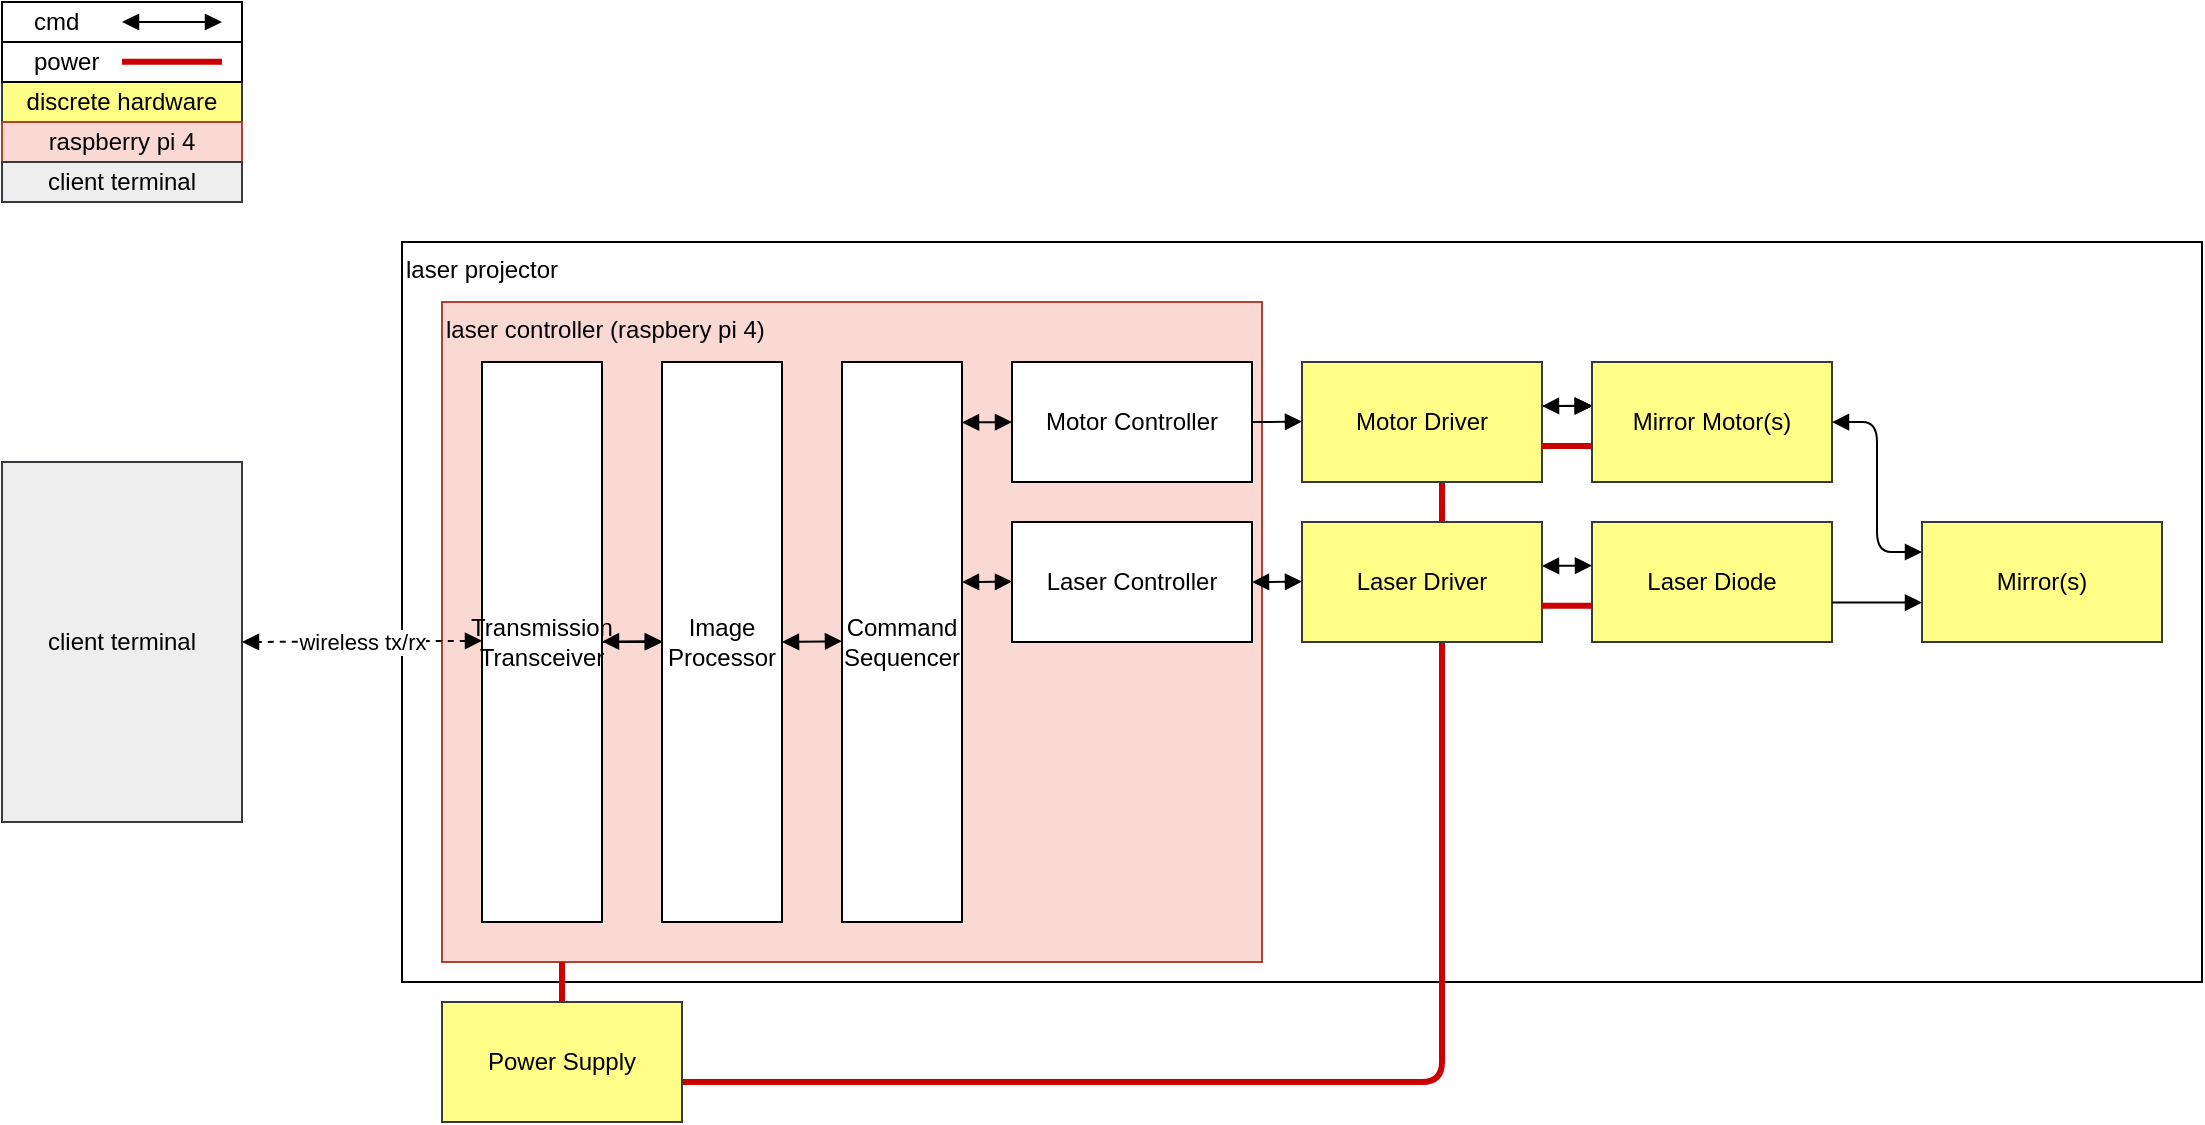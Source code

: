 <mxfile>
    <diagram id="2046acFo5O6Mica_T_tD" name="Page-1">
        <mxGraphModel dx="1600" dy="1302" grid="1" gridSize="10" guides="1" tooltips="1" connect="1" arrows="1" fold="1" page="1" pageScale="1" pageWidth="850" pageHeight="1100" math="0" shadow="0">
            <root>
                <mxCell id="0"/>
                <mxCell id="1" parent="0"/>
                <mxCell id="2" value="laser projector" style="rounded=0;whiteSpace=wrap;html=1;align=left;verticalAlign=top;" parent="1" vertex="1">
                    <mxGeometry x="320" y="179" width="900" height="370" as="geometry"/>
                </mxCell>
                <mxCell id="43" style="edgeStyle=elbowEdgeStyle;html=1;startArrow=none;startFill=0;endArrow=none;endFill=0;strokeColor=#CC0000;strokeWidth=3;" edge="1" parent="1" target="8">
                    <mxGeometry relative="1" as="geometry">
                        <mxPoint x="460" y="599" as="sourcePoint"/>
                        <mxPoint x="840" y="389" as="targetPoint"/>
                        <Array as="points">
                            <mxPoint x="840" y="499"/>
                        </Array>
                    </mxGeometry>
                </mxCell>
                <mxCell id="33" value="laser controller (raspbery pi 4)" style="rounded=0;whiteSpace=wrap;html=1;fillColor=#fad9d5;strokeColor=#ae4132;align=left;verticalAlign=top;" vertex="1" parent="1">
                    <mxGeometry x="340" y="209" width="410" height="330" as="geometry"/>
                </mxCell>
                <mxCell id="3" value="Laser Diode" style="rounded=0;whiteSpace=wrap;html=1;fillColor=#ffff88;strokeColor=#36393d;" vertex="1" parent="1">
                    <mxGeometry x="915" y="319" width="120" height="60" as="geometry"/>
                </mxCell>
                <mxCell id="4" value="Mirror(s)" style="rounded=0;whiteSpace=wrap;html=1;fillColor=#ffff88;strokeColor=#36393d;" vertex="1" parent="1">
                    <mxGeometry x="1080" y="319" width="120" height="60" as="geometry"/>
                </mxCell>
                <mxCell id="19" value="" style="edgeStyle=none;html=1;startArrow=block;startFill=1;endArrow=none;endFill=0;" edge="1" parent="1">
                    <mxGeometry relative="1" as="geometry">
                        <mxPoint x="915" y="261" as="sourcePoint"/>
                        <mxPoint x="890" y="261" as="targetPoint"/>
                    </mxGeometry>
                </mxCell>
                <mxCell id="20" value="" style="edgeStyle=none;html=1;startArrow=block;startFill=1;endArrow=none;endFill=0;" edge="1" parent="1">
                    <mxGeometry relative="1" as="geometry">
                        <mxPoint x="915" y="261" as="sourcePoint"/>
                        <mxPoint x="890" y="261" as="targetPoint"/>
                    </mxGeometry>
                </mxCell>
                <mxCell id="21" value="" style="edgeStyle=none;html=1;startArrow=block;startFill=1;endArrow=none;endFill=0;" edge="1" parent="1">
                    <mxGeometry relative="1" as="geometry">
                        <mxPoint x="915" y="261" as="sourcePoint"/>
                        <mxPoint x="890" y="261" as="targetPoint"/>
                    </mxGeometry>
                </mxCell>
                <mxCell id="25" value="" style="edgeStyle=elbowEdgeStyle;html=1;startArrow=block;startFill=1;endArrow=none;endFill=0;" edge="1" parent="1">
                    <mxGeometry relative="1" as="geometry">
                        <mxPoint x="915" y="261" as="sourcePoint"/>
                        <mxPoint x="890" y="261" as="targetPoint"/>
                    </mxGeometry>
                </mxCell>
                <mxCell id="5" value="Mirror Motor(s)" style="rounded=0;whiteSpace=wrap;html=1;fillColor=#ffff88;strokeColor=#36393d;" vertex="1" parent="1">
                    <mxGeometry x="915" y="239" width="120" height="60" as="geometry"/>
                </mxCell>
                <mxCell id="15" style="edgeStyle=none;html=1;exitX=0;exitY=0.5;exitDx=0;exitDy=0;entryX=0.892;entryY=0;entryDx=0;entryDy=0;entryPerimeter=0;startArrow=block;startFill=1;endArrow=block;endFill=1;" edge="1" parent="1" source="6" target="10">
                    <mxGeometry relative="1" as="geometry"/>
                </mxCell>
                <mxCell id="6" value="Motor Controller" style="rounded=0;whiteSpace=wrap;html=1;" vertex="1" parent="1">
                    <mxGeometry x="625" y="239" width="120" height="60" as="geometry"/>
                </mxCell>
                <mxCell id="7" value="Laser Driver" style="rounded=0;whiteSpace=wrap;html=1;fillColor=#ffff88;strokeColor=#36393d;" vertex="1" parent="1">
                    <mxGeometry x="770" y="319" width="120" height="60" as="geometry"/>
                </mxCell>
                <mxCell id="8" value="Motor Driver" style="rounded=0;whiteSpace=wrap;html=1;fillColor=#ffff88;strokeColor=#36393d;" vertex="1" parent="1">
                    <mxGeometry x="770" y="239" width="120" height="60" as="geometry"/>
                </mxCell>
                <mxCell id="9" value="Laser Controller" style="rounded=0;whiteSpace=wrap;html=1;" vertex="1" parent="1">
                    <mxGeometry x="625" y="319" width="120" height="60" as="geometry"/>
                </mxCell>
                <mxCell id="10" value="Command Sequencer" style="rounded=0;whiteSpace=wrap;html=1;flipV=1;flipH=0;direction=south;" vertex="1" parent="1">
                    <mxGeometry x="540" y="239" width="60" height="280" as="geometry"/>
                </mxCell>
                <mxCell id="36" value="" style="edgeStyle=elbowEdgeStyle;html=1;startArrow=block;startFill=1;endArrow=none;endFill=0;" edge="1" parent="1" source="11" target="12">
                    <mxGeometry relative="1" as="geometry"/>
                </mxCell>
                <mxCell id="37" value="" style="edgeStyle=elbowEdgeStyle;html=1;startArrow=block;startFill=1;endArrow=none;endFill=0;" edge="1" parent="1" source="11" target="12">
                    <mxGeometry relative="1" as="geometry"/>
                </mxCell>
                <mxCell id="11" value="Image Processor" style="rounded=0;whiteSpace=wrap;html=1;flipV=1;flipH=0;direction=south;" vertex="1" parent="1">
                    <mxGeometry x="450" y="239" width="60" height="280" as="geometry"/>
                </mxCell>
                <mxCell id="12" value="Transmission Transceiver" style="rounded=0;whiteSpace=wrap;html=1;flipV=1;flipH=0;direction=south;" vertex="1" parent="1">
                    <mxGeometry x="360" y="239" width="60" height="280" as="geometry"/>
                </mxCell>
                <mxCell id="17" style="edgeStyle=none;html=1;exitX=0;exitY=0.5;exitDx=0;exitDy=0;entryX=0.892;entryY=0;entryDx=0;entryDy=0;entryPerimeter=0;startArrow=block;startFill=1;endArrow=none;endFill=0;" edge="1" parent="1">
                    <mxGeometry relative="1" as="geometry">
                        <mxPoint x="770" y="268.8" as="sourcePoint"/>
                        <mxPoint x="745" y="269.04" as="targetPoint"/>
                    </mxGeometry>
                </mxCell>
                <mxCell id="18" style="edgeStyle=none;html=1;exitX=0;exitY=0.5;exitDx=0;exitDy=0;entryX=0.892;entryY=0;entryDx=0;entryDy=0;entryPerimeter=0;startArrow=block;startFill=1;endArrow=block;endFill=1;" edge="1" parent="1">
                    <mxGeometry relative="1" as="geometry">
                        <mxPoint x="915" y="260.8" as="sourcePoint"/>
                        <mxPoint x="890" y="261.04" as="targetPoint"/>
                    </mxGeometry>
                </mxCell>
                <mxCell id="22" style="edgeStyle=elbowEdgeStyle;html=1;exitX=0;exitY=0.25;exitDx=0;exitDy=0;entryX=0.892;entryY=0;entryDx=0;entryDy=0;entryPerimeter=0;startArrow=block;startFill=1;endArrow=block;endFill=1;" edge="1" parent="1" source="4">
                    <mxGeometry relative="1" as="geometry">
                        <mxPoint x="1060" y="268.8" as="sourcePoint"/>
                        <mxPoint x="1035" y="269.04" as="targetPoint"/>
                    </mxGeometry>
                </mxCell>
                <mxCell id="23" style="edgeStyle=none;html=1;exitX=0;exitY=0.671;exitDx=0;exitDy=0;entryX=0.892;entryY=0;entryDx=0;entryDy=0;entryPerimeter=0;startArrow=block;startFill=1;endArrow=none;endFill=0;exitPerimeter=0;" edge="1" parent="1" source="4">
                    <mxGeometry relative="1" as="geometry">
                        <mxPoint x="1060" y="359.0" as="sourcePoint"/>
                        <mxPoint x="1035" y="359.24" as="targetPoint"/>
                    </mxGeometry>
                </mxCell>
                <mxCell id="26" style="edgeStyle=none;html=1;exitX=0;exitY=0.5;exitDx=0;exitDy=0;entryX=0.892;entryY=0;entryDx=0;entryDy=0;entryPerimeter=0;startArrow=block;startFill=1;endArrow=block;endFill=1;" edge="1" parent="1">
                    <mxGeometry relative="1" as="geometry">
                        <mxPoint x="770" y="348.8" as="sourcePoint"/>
                        <mxPoint x="745" y="349.04" as="targetPoint"/>
                    </mxGeometry>
                </mxCell>
                <mxCell id="28" style="edgeStyle=none;html=1;exitX=0;exitY=0.5;exitDx=0;exitDy=0;entryX=0.892;entryY=0;entryDx=0;entryDy=0;entryPerimeter=0;startArrow=block;startFill=1;endArrow=block;endFill=1;" edge="1" parent="1">
                    <mxGeometry relative="1" as="geometry">
                        <mxPoint x="625" y="348.8" as="sourcePoint"/>
                        <mxPoint x="600" y="349.04" as="targetPoint"/>
                    </mxGeometry>
                </mxCell>
                <mxCell id="29" style="edgeStyle=none;html=1;exitX=0;exitY=0.5;exitDx=0;exitDy=0;entryX=0.5;entryY=0;entryDx=0;entryDy=0;startArrow=block;startFill=1;endArrow=block;endFill=1;" edge="1" parent="1" target="11">
                    <mxGeometry relative="1" as="geometry">
                        <mxPoint x="540" y="378.6" as="sourcePoint"/>
                        <mxPoint x="515" y="378.84" as="targetPoint"/>
                    </mxGeometry>
                </mxCell>
                <mxCell id="32" style="edgeStyle=none;html=1;exitX=0;exitY=0.5;exitDx=0;exitDy=0;startArrow=block;startFill=1;endArrow=block;endFill=1;" edge="1" parent="1" target="12">
                    <mxGeometry relative="1" as="geometry">
                        <mxPoint x="450" y="378.6" as="sourcePoint"/>
                        <mxPoint x="425" y="378.84" as="targetPoint"/>
                    </mxGeometry>
                </mxCell>
                <mxCell id="38" style="edgeStyle=none;html=1;exitX=0;exitY=0.5;exitDx=0;exitDy=0;entryX=0.892;entryY=0;entryDx=0;entryDy=0;entryPerimeter=0;startArrow=block;startFill=1;endArrow=block;endFill=1;" edge="1" parent="1">
                    <mxGeometry relative="1" as="geometry">
                        <mxPoint x="915" y="340.76" as="sourcePoint"/>
                        <mxPoint x="890" y="341.0" as="targetPoint"/>
                    </mxGeometry>
                </mxCell>
                <mxCell id="39" value="discrete hardware" style="rounded=0;whiteSpace=wrap;html=1;fillColor=#ffff88;strokeColor=#36393d;" vertex="1" parent="1">
                    <mxGeometry x="120" y="99" width="120" height="20" as="geometry"/>
                </mxCell>
                <mxCell id="41" style="edgeStyle=elbowEdgeStyle;html=1;exitX=0.5;exitY=0;exitDx=0;exitDy=0;startArrow=none;startFill=0;endArrow=none;endFill=0;strokeColor=#CC0000;strokeWidth=3;" edge="1" parent="1" source="40" target="33">
                    <mxGeometry relative="1" as="geometry"/>
                </mxCell>
                <mxCell id="40" value="Power Supply" style="rounded=0;whiteSpace=wrap;html=1;fillColor=#ffff88;strokeColor=#36393d;" vertex="1" parent="1">
                    <mxGeometry x="340" y="559" width="120" height="60" as="geometry"/>
                </mxCell>
                <mxCell id="47" style="edgeStyle=elbowEdgeStyle;html=1;exitX=1;exitY=0.5;exitDx=0;exitDy=0;startArrow=none;startFill=0;endArrow=none;endFill=0;strokeColor=#CC0000;strokeWidth=3;" edge="1" parent="1">
                    <mxGeometry relative="1" as="geometry">
                        <mxPoint x="890" y="360.83" as="sourcePoint"/>
                        <mxPoint x="915" y="360.83" as="targetPoint"/>
                    </mxGeometry>
                </mxCell>
                <mxCell id="48" style="edgeStyle=elbowEdgeStyle;html=1;exitX=1;exitY=0.5;exitDx=0;exitDy=0;startArrow=none;startFill=0;endArrow=none;endFill=0;strokeColor=#CC0000;strokeWidth=3;" edge="1" parent="1">
                    <mxGeometry relative="1" as="geometry">
                        <mxPoint x="890" y="281" as="sourcePoint"/>
                        <mxPoint x="915" y="281" as="targetPoint"/>
                    </mxGeometry>
                </mxCell>
                <mxCell id="49" value="power" style="rounded=0;whiteSpace=wrap;html=1;align=left;spacing=16;" vertex="1" parent="1">
                    <mxGeometry x="120" y="79" width="120" height="20" as="geometry"/>
                </mxCell>
                <mxCell id="50" style="edgeStyle=elbowEdgeStyle;html=1;startArrow=none;startFill=0;endArrow=none;endFill=0;strokeColor=#CC0000;strokeWidth=3;" edge="1" parent="1">
                    <mxGeometry relative="1" as="geometry">
                        <mxPoint x="180" y="88.86" as="sourcePoint"/>
                        <mxPoint x="230" y="88.86" as="targetPoint"/>
                        <Array as="points">
                            <mxPoint x="180" y="88.86"/>
                        </Array>
                    </mxGeometry>
                </mxCell>
                <mxCell id="52" value="cmd" style="rounded=0;whiteSpace=wrap;html=1;align=left;spacing=16;" vertex="1" parent="1">
                    <mxGeometry x="120" y="59" width="120" height="20" as="geometry"/>
                </mxCell>
                <mxCell id="54" style="edgeStyle=none;html=1;startArrow=block;startFill=1;endArrow=block;endFill=1;" edge="1" parent="1">
                    <mxGeometry relative="1" as="geometry">
                        <mxPoint x="230" y="69" as="sourcePoint"/>
                        <mxPoint x="180" y="69" as="targetPoint"/>
                    </mxGeometry>
                </mxCell>
                <mxCell id="55" value="raspberry pi 4" style="rounded=0;whiteSpace=wrap;html=1;fillColor=#fad9d5;strokeColor=#ae4132;" vertex="1" parent="1">
                    <mxGeometry x="120" y="119" width="120" height="20" as="geometry"/>
                </mxCell>
                <mxCell id="56" value="client terminal" style="rounded=0;whiteSpace=wrap;html=1;fillColor=#eeeeee;strokeColor=#36393d;" vertex="1" parent="1">
                    <mxGeometry x="120" y="139" width="120" height="20" as="geometry"/>
                </mxCell>
                <mxCell id="57" value="client terminal" style="rounded=0;whiteSpace=wrap;html=1;fillColor=#eeeeee;strokeColor=#36393d;" vertex="1" parent="1">
                    <mxGeometry x="120" y="289" width="120" height="180" as="geometry"/>
                </mxCell>
                <mxCell id="59" style="edgeStyle=none;html=1;exitX=0;exitY=0.5;exitDx=0;exitDy=0;startArrow=block;startFill=1;endArrow=block;endFill=1;entryX=1;entryY=0.5;entryDx=0;entryDy=0;dashed=1;" edge="1" parent="1" target="57">
                    <mxGeometry relative="1" as="geometry">
                        <mxPoint x="360" y="378.43" as="sourcePoint"/>
                        <mxPoint x="330" y="378.63" as="targetPoint"/>
                    </mxGeometry>
                </mxCell>
                <mxCell id="60" value="wireless tx/rx" style="edgeLabel;html=1;align=center;verticalAlign=middle;resizable=0;points=[];" vertex="1" connectable="0" parent="59">
                    <mxGeometry x="0.392" y="-3" relative="1" as="geometry">
                        <mxPoint x="23" y="3" as="offset"/>
                    </mxGeometry>
                </mxCell>
            </root>
        </mxGraphModel>
    </diagram>
</mxfile>